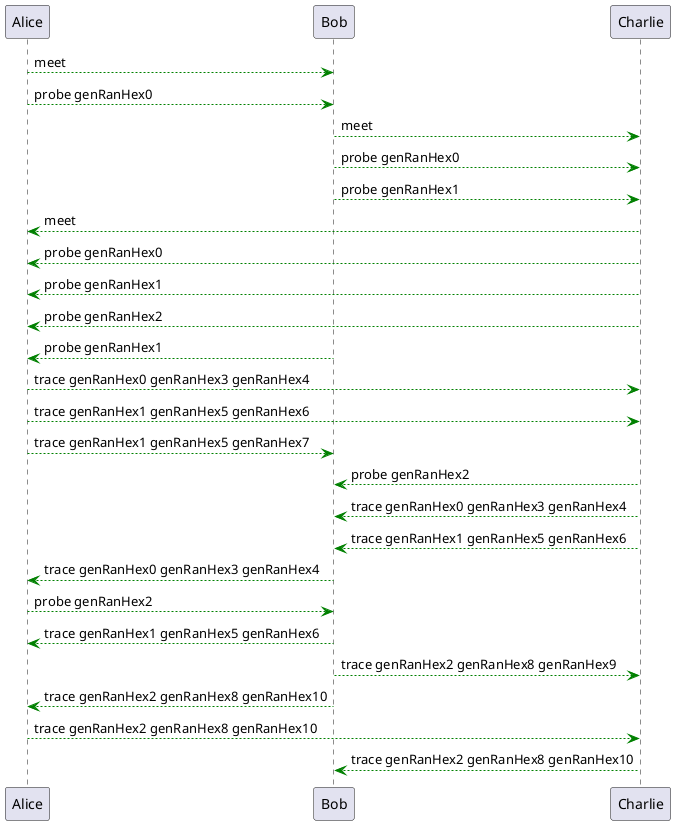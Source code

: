 @startuml messages
Alice -[#green]-> Bob: meet
Alice -[#green]-> Bob: probe genRanHex0
Bob -[#green]-> Charlie: meet
Bob -[#green]-> Charlie: probe genRanHex0
Bob -[#green]-> Charlie: probe genRanHex1
Charlie -[#green]-> Alice: meet
Charlie -[#green]-> Alice: probe genRanHex0
Charlie -[#green]-> Alice: probe genRanHex1
Charlie -[#green]-> Alice: probe genRanHex2
Bob -[#green]-> Alice: probe genRanHex1
Alice -[#green]-> Charlie: trace genRanHex0 genRanHex3 genRanHex4
Alice -[#green]-> Charlie: trace genRanHex1 genRanHex5 genRanHex6
Alice -[#green]-> Bob: trace genRanHex1 genRanHex5 genRanHex7
Charlie -[#green]-> Bob: probe genRanHex2
Charlie -[#green]-> Bob: trace genRanHex0 genRanHex3 genRanHex4
Charlie -[#green]-> Bob: trace genRanHex1 genRanHex5 genRanHex6
Bob -[#green]-> Alice: trace genRanHex0 genRanHex3 genRanHex4
Alice -[#green]-> Bob: probe genRanHex2
Bob -[#green]-> Alice: trace genRanHex1 genRanHex5 genRanHex6
Bob -[#green]-> Charlie: trace genRanHex2 genRanHex8 genRanHex9
Bob -[#green]-> Alice: trace genRanHex2 genRanHex8 genRanHex10
Alice -[#green]-> Charlie: trace genRanHex2 genRanHex8 genRanHex10
Charlie -[#green]-> Bob: trace genRanHex2 genRanHex8 genRanHex10
@enduml
